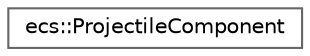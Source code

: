 digraph "Graphical Class Hierarchy"
{
 // LATEX_PDF_SIZE
  bgcolor="transparent";
  edge [fontname=Helvetica,fontsize=10,labelfontname=Helvetica,labelfontsize=10];
  node [fontname=Helvetica,fontsize=10,shape=box,height=0.2,width=0.4];
  rankdir="LR";
  Node0 [id="Node000000",label="ecs::ProjectileComponent",height=0.2,width=0.4,color="grey40", fillcolor="white", style="filled",URL="$structecs_1_1_projectile_component.html",tooltip=" "];
}
